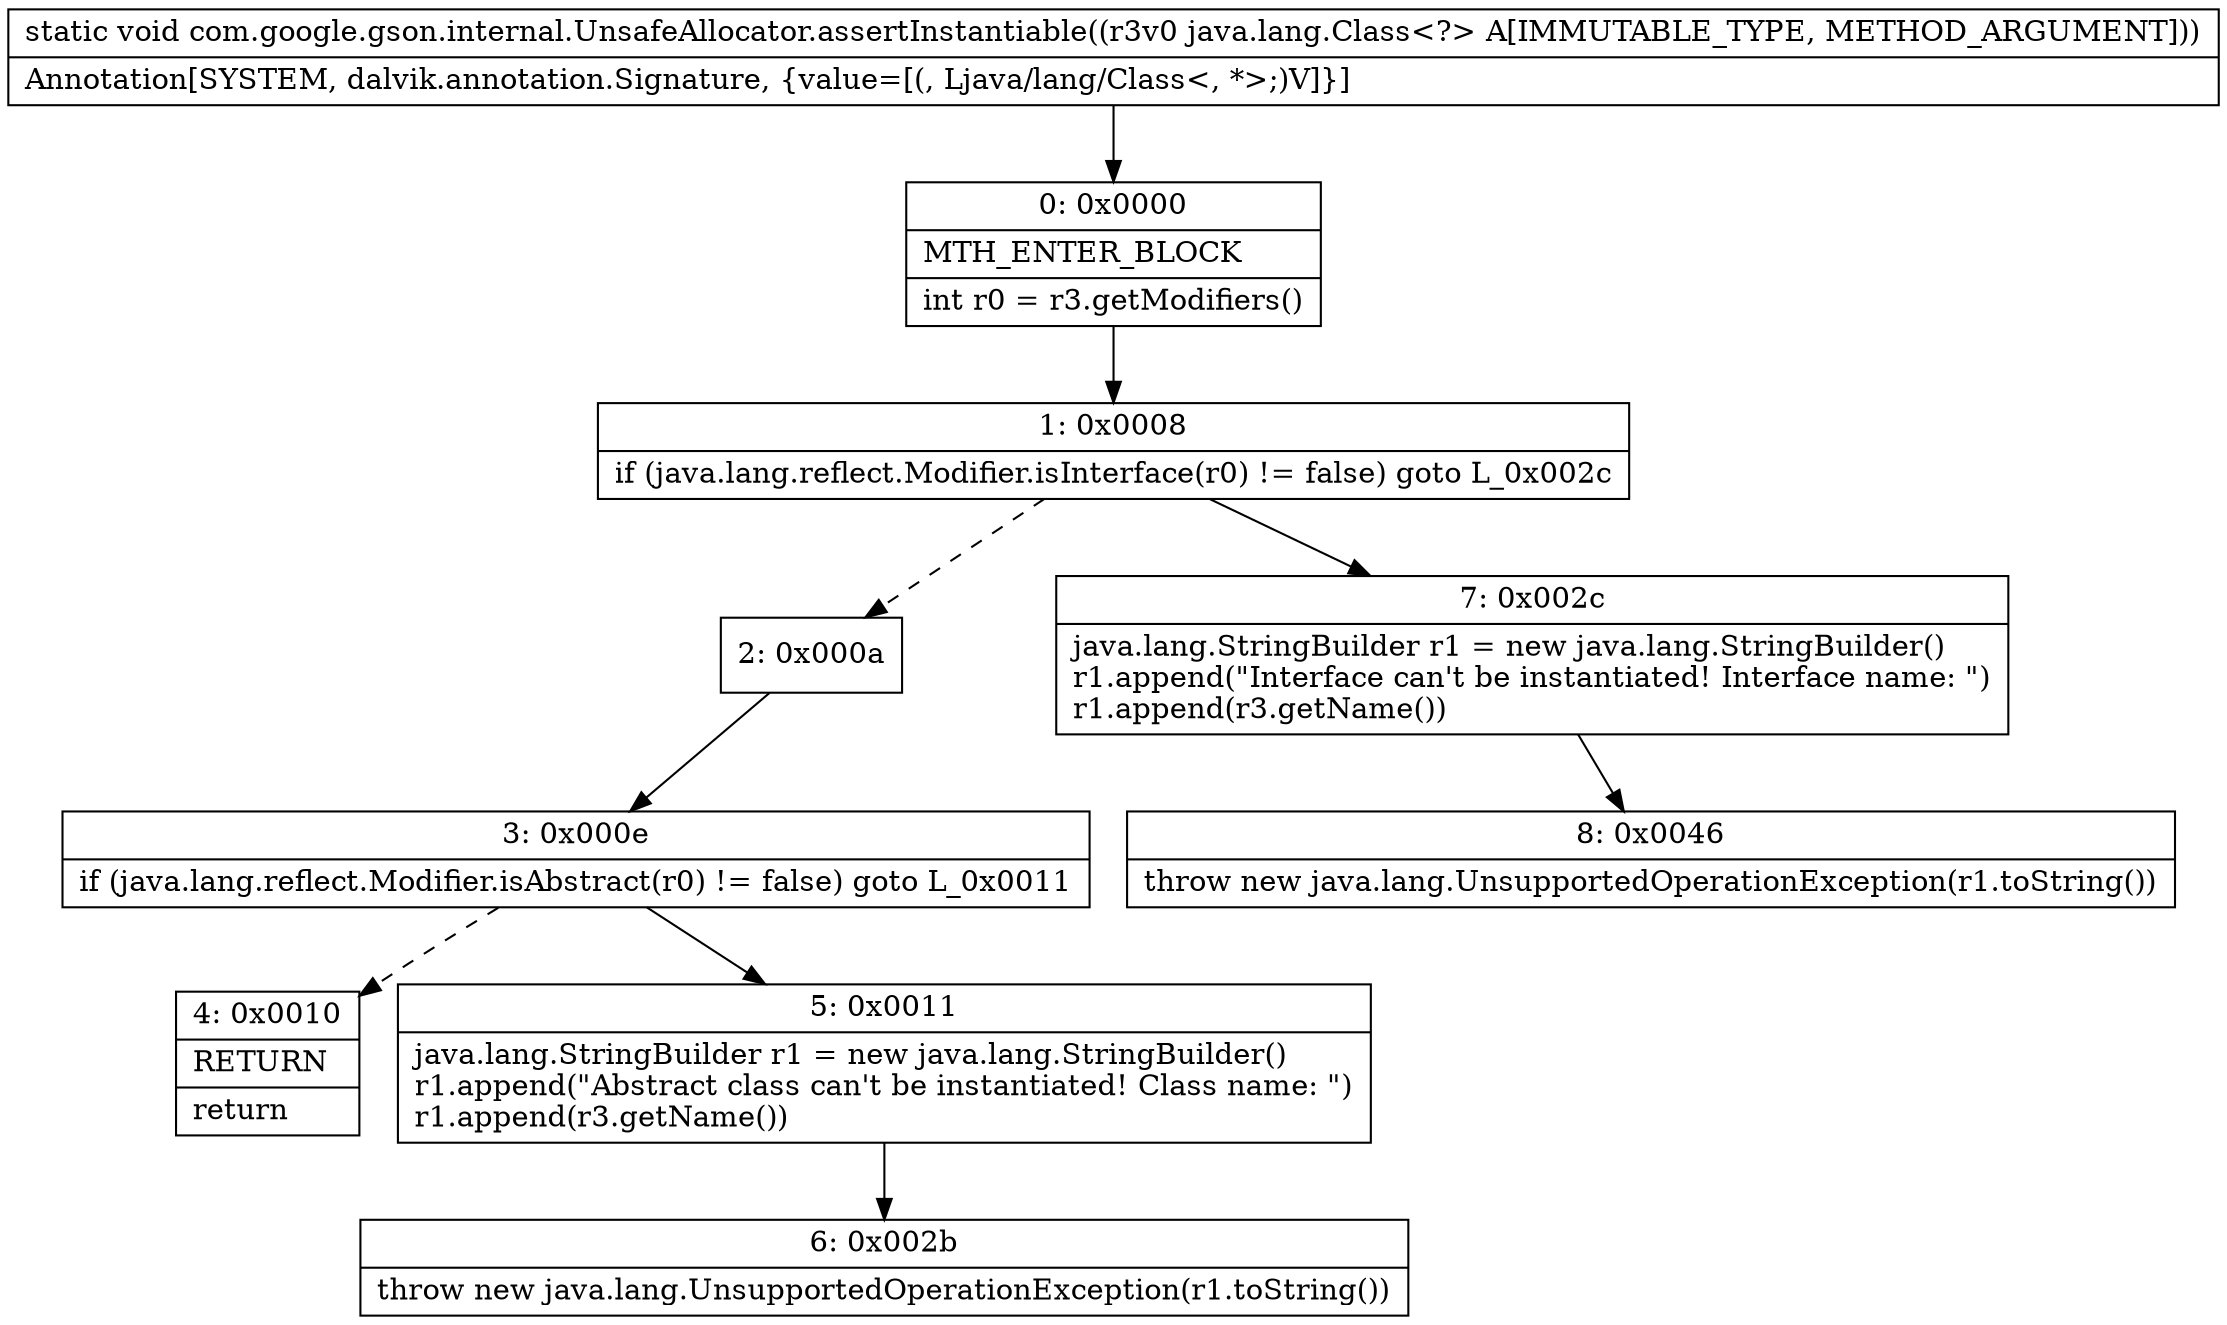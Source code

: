 digraph "CFG forcom.google.gson.internal.UnsafeAllocator.assertInstantiable(Ljava\/lang\/Class;)V" {
Node_0 [shape=record,label="{0\:\ 0x0000|MTH_ENTER_BLOCK\l|int r0 = r3.getModifiers()\l}"];
Node_1 [shape=record,label="{1\:\ 0x0008|if (java.lang.reflect.Modifier.isInterface(r0) != false) goto L_0x002c\l}"];
Node_2 [shape=record,label="{2\:\ 0x000a}"];
Node_3 [shape=record,label="{3\:\ 0x000e|if (java.lang.reflect.Modifier.isAbstract(r0) != false) goto L_0x0011\l}"];
Node_4 [shape=record,label="{4\:\ 0x0010|RETURN\l|return\l}"];
Node_5 [shape=record,label="{5\:\ 0x0011|java.lang.StringBuilder r1 = new java.lang.StringBuilder()\lr1.append(\"Abstract class can't be instantiated! Class name: \")\lr1.append(r3.getName())\l}"];
Node_6 [shape=record,label="{6\:\ 0x002b|throw new java.lang.UnsupportedOperationException(r1.toString())\l}"];
Node_7 [shape=record,label="{7\:\ 0x002c|java.lang.StringBuilder r1 = new java.lang.StringBuilder()\lr1.append(\"Interface can't be instantiated! Interface name: \")\lr1.append(r3.getName())\l}"];
Node_8 [shape=record,label="{8\:\ 0x0046|throw new java.lang.UnsupportedOperationException(r1.toString())\l}"];
MethodNode[shape=record,label="{static void com.google.gson.internal.UnsafeAllocator.assertInstantiable((r3v0 java.lang.Class\<?\> A[IMMUTABLE_TYPE, METHOD_ARGUMENT]))  | Annotation[SYSTEM, dalvik.annotation.Signature, \{value=[(, Ljava\/lang\/Class\<, *\>;)V]\}]\l}"];
MethodNode -> Node_0;
Node_0 -> Node_1;
Node_1 -> Node_2[style=dashed];
Node_1 -> Node_7;
Node_2 -> Node_3;
Node_3 -> Node_4[style=dashed];
Node_3 -> Node_5;
Node_5 -> Node_6;
Node_7 -> Node_8;
}

